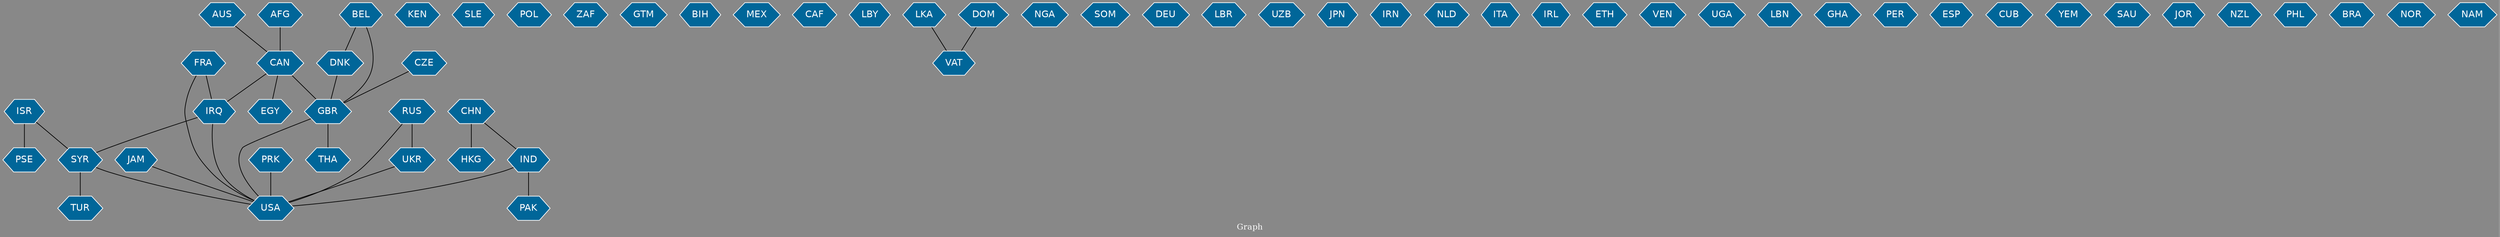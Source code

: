 // Countries together in item graph
graph {
	graph [bgcolor="#888888" fontcolor=white fontsize=12 label="Graph" outputorder=edgesfirst overlap=prism]
	node [color=white fillcolor="#006699" fontcolor=white fontname=Helvetica shape=hexagon style=filled]
	edge [arrowhead=open color=black fontcolor=white fontname=Courier fontsize=12]
		FRA [label=FRA]
		RUS [label=RUS]
		GBR [label=GBR]
		IRQ [label=IRQ]
		USA [label=USA]
		EGY [label=EGY]
		HKG [label=HKG]
		CHN [label=CHN]
		CAN [label=CAN]
		SYR [label=SYR]
		TUR [label=TUR]
		UKR [label=UKR]
		KEN [label=KEN]
		ISR [label=ISR]
		PSE [label=PSE]
		SLE [label=SLE]
		CZE [label=CZE]
		POL [label=POL]
		ZAF [label=ZAF]
		IND [label=IND]
		GTM [label=GTM]
		JAM [label=JAM]
		BIH [label=BIH]
		PAK [label=PAK]
		MEX [label=MEX]
		CAF [label=CAF]
		LBY [label=LBY]
		PRK [label=PRK]
		VAT [label=VAT]
		LKA [label=LKA]
		BEL [label=BEL]
		DNK [label=DNK]
		NGA [label=NGA]
		AUS [label=AUS]
		SOM [label=SOM]
		AFG [label=AFG]
		DEU [label=DEU]
		LBR [label=LBR]
		UZB [label=UZB]
		JPN [label=JPN]
		IRN [label=IRN]
		NLD [label=NLD]
		ITA [label=ITA]
		THA [label=THA]
		DOM [label=DOM]
		IRL [label=IRL]
		ETH [label=ETH]
		VEN [label=VEN]
		UGA [label=UGA]
		LBN [label=LBN]
		GHA [label=GHA]
		PER [label=PER]
		ESP [label=ESP]
		CUB [label=CUB]
		YEM [label=YEM]
		SAU [label=SAU]
		JOR [label=JOR]
		NZL [label=NZL]
		PHL [label=PHL]
		BRA [label=BRA]
		NOR [label=NOR]
		NAM [label=NAM]
			FRA -- USA [weight=1]
			SYR -- USA [weight=1]
			JAM -- USA [weight=1]
			ISR -- PSE [weight=9]
			SYR -- TUR [weight=4]
			IND -- PAK [weight=3]
			CAN -- EGY [weight=1]
			ISR -- SYR [weight=1]
			AFG -- CAN [weight=2]
			DNK -- GBR [weight=1]
			AUS -- CAN [weight=1]
			IRQ -- USA [weight=2]
			CAN -- GBR [weight=5]
			FRA -- IRQ [weight=1]
			IND -- USA [weight=2]
			CHN -- IND [weight=1]
			DOM -- VAT [weight=1]
			RUS -- USA [weight=2]
			UKR -- USA [weight=1]
			RUS -- UKR [weight=8]
			IRQ -- SYR [weight=1]
			CZE -- GBR [weight=1]
			BEL -- DNK [weight=1]
			CAN -- IRQ [weight=1]
			LKA -- VAT [weight=1]
			GBR -- THA [weight=1]
			PRK -- USA [weight=2]
			BEL -- GBR [weight=1]
			GBR -- USA [weight=1]
			CHN -- HKG [weight=3]
}